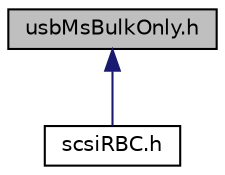 digraph "usbMsBulkOnly.h"
{
 // LATEX_PDF_SIZE
  edge [fontname="Helvetica",fontsize="10",labelfontname="Helvetica",labelfontsize="10"];
  node [fontname="Helvetica",fontsize="10",shape=record];
  Node1 [label="usbMsBulkOnly.h",height=0.2,width=0.4,color="black", fillcolor="grey75", style="filled", fontcolor="black",tooltip=" "];
  Node1 -> Node2 [dir="back",color="midnightblue",fontsize="10",style="solid",fontname="Helvetica"];
  Node2 [label="scsiRBC.h",height=0.2,width=0.4,color="black", fillcolor="white", style="filled",URL="$d1/d51/scsiRBC_8h.html",tooltip=" "];
}
